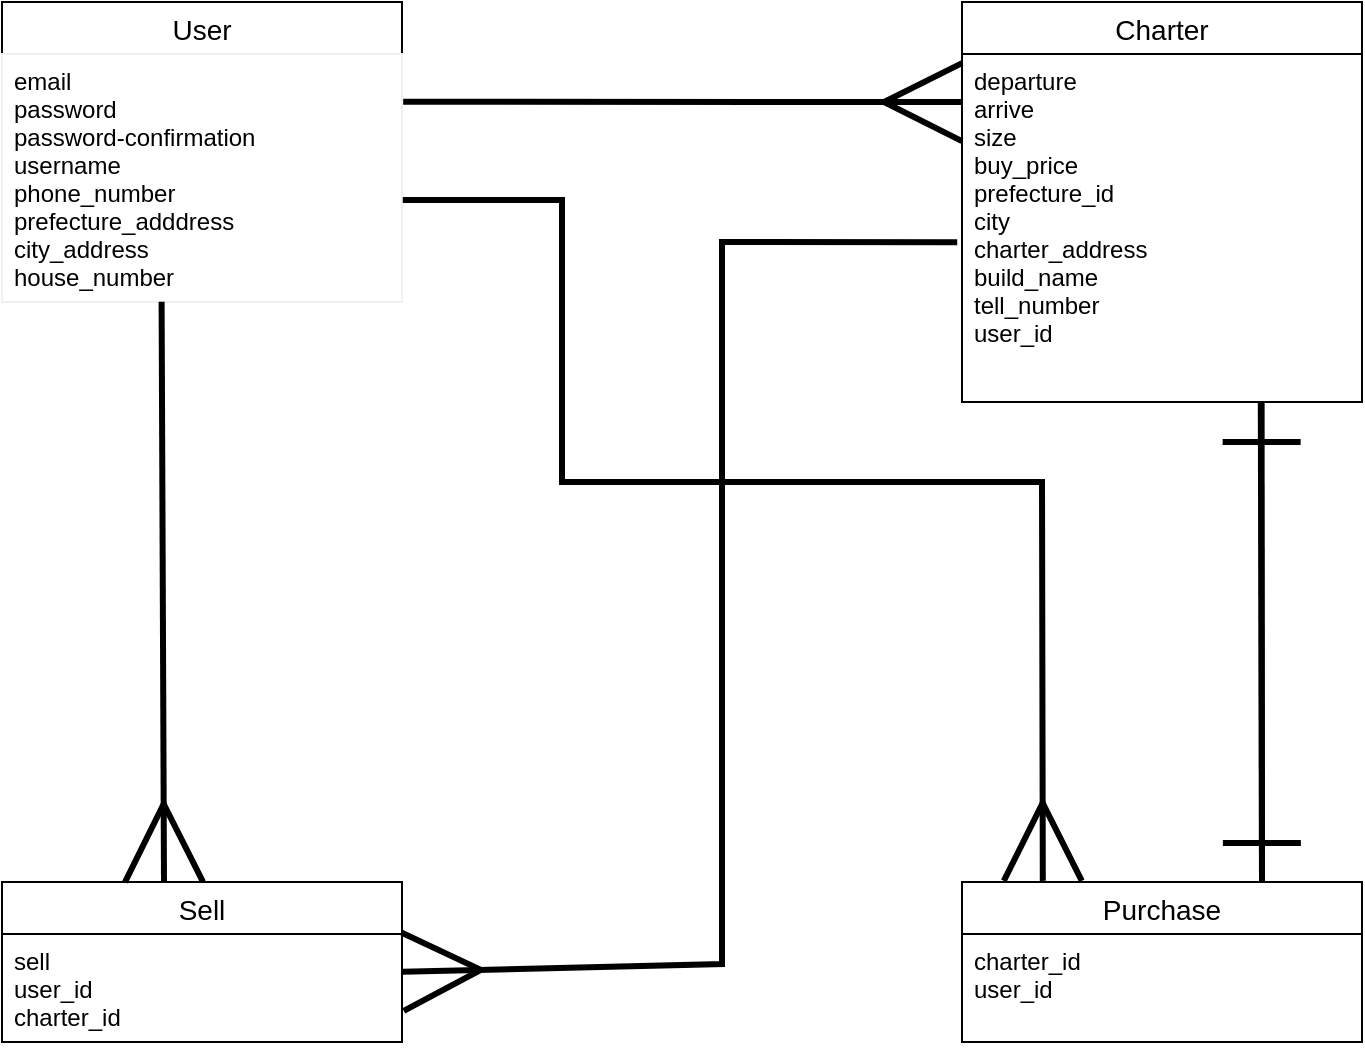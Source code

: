 <mxfile version="13.6.5">
    <diagram id="xEt4YAIkCOgH2mM-6yxv" name="ページ1">
        <mxGraphModel dx="712" dy="723" grid="1" gridSize="10" guides="1" tooltips="1" connect="1" arrows="1" fold="1" page="1" pageScale="1" pageWidth="827" pageHeight="1169" math="0" shadow="0">
            <root>
                <mxCell id="0"/>
                <mxCell id="1" parent="0"/>
                <mxCell id="6" value="User" style="swimlane;fontStyle=0;childLayout=stackLayout;horizontal=1;startSize=26;horizontalStack=0;resizeParent=1;resizeParentMax=0;resizeLast=0;collapsible=1;marginBottom=0;align=center;fontSize=14;" parent="1" vertex="1">
                    <mxGeometry x="80" y="80" width="200" height="150" as="geometry"/>
                </mxCell>
                <mxCell id="7" value="email&#10;password&#10;password-confirmation&#10;username&#10;phone_number&#10;prefecture_adddress&#10;city_address&#10;house_number" style="text;fillColor=none;spacingLeft=4;spacingRight=4;overflow=hidden;rotatable=0;points=[[0,0.5],[1,0.5]];portConstraint=eastwest;fontSize=12;strokeColor=#f0f0f0;strokeWidth=1;" parent="1" vertex="1">
                    <mxGeometry x="80" y="106" width="200" height="124" as="geometry"/>
                </mxCell>
                <mxCell id="4" value="Charter" style="swimlane;fontStyle=0;childLayout=stackLayout;horizontal=1;startSize=26;horizontalStack=0;resizeParent=1;resizeParentMax=0;resizeLast=0;collapsible=1;marginBottom=0;align=center;fontSize=14;" parent="1" vertex="1">
                    <mxGeometry x="560" y="80" width="200" height="200" as="geometry"/>
                </mxCell>
                <mxCell id="5" value="departure&#10;arrive&#10;size&#10;buy_price&#10;prefecture_id&#10;city&#10;charter_address&#10;build_name&#10;tell_number&#10;user_id" style="text;strokeColor=none;fillColor=none;spacingLeft=4;spacingRight=4;overflow=hidden;rotatable=0;points=[[0,0.5],[1,0.5]];portConstraint=eastwest;fontSize=12;" parent="4" vertex="1">
                    <mxGeometry y="26" width="200" height="174" as="geometry"/>
                </mxCell>
                <mxCell id="2" value="Purchase" style="swimlane;fontStyle=0;childLayout=stackLayout;horizontal=1;startSize=26;horizontalStack=0;resizeParent=1;resizeParentMax=0;resizeLast=0;collapsible=1;marginBottom=0;align=center;fontSize=14;" parent="1" vertex="1">
                    <mxGeometry x="560" y="520" width="200" height="80" as="geometry"/>
                </mxCell>
                <mxCell id="3" value="charter_id&#10;user_id" style="text;strokeColor=none;fillColor=none;spacingLeft=4;spacingRight=4;overflow=hidden;rotatable=0;points=[[0,0.5],[1,0.5]];portConstraint=eastwest;fontSize=12;" parent="2" vertex="1">
                    <mxGeometry y="26" width="200" height="54" as="geometry"/>
                </mxCell>
                <mxCell id="12" value="Sell" style="swimlane;fontStyle=0;childLayout=stackLayout;horizontal=1;startSize=26;horizontalStack=0;resizeParent=1;resizeParentMax=0;resizeLast=0;collapsible=1;marginBottom=0;align=center;fontSize=14;" parent="1" vertex="1">
                    <mxGeometry x="80" y="520" width="200" height="80" as="geometry"/>
                </mxCell>
                <mxCell id="13" value="sell&#10;user_id&#10;charter_id" style="text;strokeColor=none;fillColor=none;spacingLeft=4;spacingRight=4;overflow=hidden;rotatable=0;points=[[0,0.5],[1,0.5]];portConstraint=eastwest;fontSize=12;" parent="12" vertex="1">
                    <mxGeometry y="26" width="200" height="54" as="geometry"/>
                </mxCell>
                <mxCell id="23" value="" style="endArrow=ERmany;html=1;strokeWidth=3;exitX=0.399;exitY=0.999;exitDx=0;exitDy=0;exitPerimeter=0;endFill=0;endSize=35;" parent="1" source="7" edge="1">
                    <mxGeometry width="50" height="50" relative="1" as="geometry">
                        <mxPoint x="161" y="210" as="sourcePoint"/>
                        <mxPoint x="161" y="520" as="targetPoint"/>
                    </mxGeometry>
                </mxCell>
                <mxCell id="24" value="" style="endArrow=ERmany;html=1;strokeWidth=3;entryX=0;entryY=0.351;entryDx=0;entryDy=0;entryPerimeter=0;exitX=1.003;exitY=0.573;exitDx=0;exitDy=0;exitPerimeter=0;endFill=0;endSize=35;" parent="1" edge="1">
                    <mxGeometry width="50" height="50" relative="1" as="geometry">
                        <mxPoint x="280.6" y="129.862" as="sourcePoint"/>
                        <mxPoint x="560" y="130.054" as="targetPoint"/>
                    </mxGeometry>
                </mxCell>
                <mxCell id="25" value="" style="endArrow=ERone;html=1;strokeWidth=3;fontSize=13;entryX=0.75;entryY=0;entryDx=0;entryDy=0;endSize=35;endFill=0;exitX=0.747;exitY=0.998;exitDx=0;exitDy=0;exitPerimeter=0;" parent="1" source="5" target="2" edge="1">
                    <mxGeometry width="50" height="50" relative="1" as="geometry">
                        <mxPoint x="712" y="270" as="sourcePoint"/>
                        <mxPoint x="712" y="520" as="targetPoint"/>
                    </mxGeometry>
                </mxCell>
                <mxCell id="26" value="" style="endArrow=ERmany;html=1;strokeWidth=3;exitX=-0.012;exitY=0.541;exitDx=0;exitDy=0;exitPerimeter=0;entryX=1.002;entryY=0.35;entryDx=0;entryDy=0;entryPerimeter=0;rounded=0;endFill=0;endSize=35;" parent="1" source="5" target="13" edge="1">
                    <mxGeometry width="50" height="50" relative="1" as="geometry">
                        <mxPoint x="290" y="390" as="sourcePoint"/>
                        <mxPoint x="291.2" y="710.094" as="targetPoint"/>
                        <Array as="points">
                            <mxPoint x="440" y="200"/>
                            <mxPoint x="440" y="561"/>
                        </Array>
                    </mxGeometry>
                </mxCell>
                <mxCell id="27" value="" style="endArrow=ERmany;html=1;strokeWidth=3;entryX=0.202;entryY=-0.007;entryDx=0;entryDy=0;entryPerimeter=0;exitX=1.002;exitY=0.589;exitDx=0;exitDy=0;exitPerimeter=0;rounded=0;endFill=0;endSize=35;" parent="1" source="7" target="2" edge="1">
                    <mxGeometry width="50" height="50" relative="1" as="geometry">
                        <mxPoint x="270" y="260" as="sourcePoint"/>
                        <mxPoint x="549.4" y="260.192" as="targetPoint"/>
                        <Array as="points">
                            <mxPoint x="360" y="179"/>
                            <mxPoint x="360" y="320"/>
                            <mxPoint x="600" y="320"/>
                        </Array>
                    </mxGeometry>
                </mxCell>
                <mxCell id="28" value="" style="endArrow=ERone;html=1;strokeWidth=3;fontSize=13;exitX=0.75;exitY=0;exitDx=0;exitDy=0;endSize=35;endFill=0;entryX=0.749;entryY=1.003;entryDx=0;entryDy=0;entryPerimeter=0;" parent="1" source="2" target="5" edge="1">
                    <mxGeometry width="50" height="50" relative="1" as="geometry">
                        <mxPoint x="620" y="420" as="sourcePoint"/>
                        <mxPoint x="710" y="270" as="targetPoint"/>
                    </mxGeometry>
                </mxCell>
            </root>
        </mxGraphModel>
    </diagram>
</mxfile>